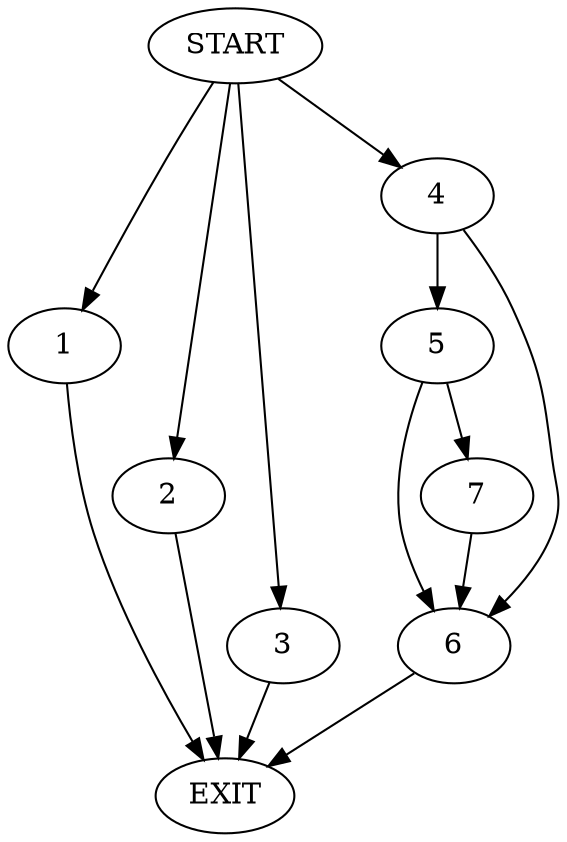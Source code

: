 digraph {
0 [label="START"]
8 [label="EXIT"]
0 -> 1
1 -> 8
0 -> 2
2 -> 8
0 -> 3
3 -> 8
0 -> 4
4 -> 5
4 -> 6
5 -> 6
5 -> 7
6 -> 8
7 -> 6
}
